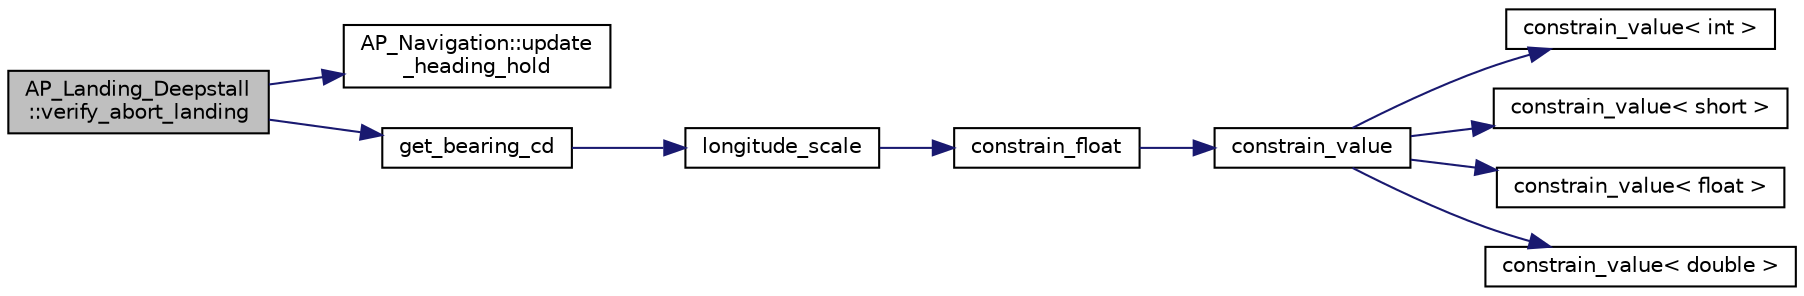 digraph "AP_Landing_Deepstall::verify_abort_landing"
{
 // INTERACTIVE_SVG=YES
  edge [fontname="Helvetica",fontsize="10",labelfontname="Helvetica",labelfontsize="10"];
  node [fontname="Helvetica",fontsize="10",shape=record];
  rankdir="LR";
  Node1 [label="AP_Landing_Deepstall\l::verify_abort_landing",height=0.2,width=0.4,color="black", fillcolor="grey75", style="filled", fontcolor="black"];
  Node1 -> Node2 [color="midnightblue",fontsize="10",style="solid",fontname="Helvetica"];
  Node2 [label="AP_Navigation::update\l_heading_hold",height=0.2,width=0.4,color="black", fillcolor="white", style="filled",URL="$classAP__Navigation.html#a29f135a82c3164fbae1b48bebf5be5a9"];
  Node1 -> Node3 [color="midnightblue",fontsize="10",style="solid",fontname="Helvetica"];
  Node3 [label="get_bearing_cd",height=0.2,width=0.4,color="black", fillcolor="white", style="filled",URL="$location_8cpp.html#a224e7b94333df3a15a18499026474ac9"];
  Node3 -> Node4 [color="midnightblue",fontsize="10",style="solid",fontname="Helvetica"];
  Node4 [label="longitude_scale",height=0.2,width=0.4,color="black", fillcolor="white", style="filled",URL="$location_8cpp.html#ad2368c582f3e0c135e2a74772f4db61a"];
  Node4 -> Node5 [color="midnightblue",fontsize="10",style="solid",fontname="Helvetica"];
  Node5 [label="constrain_float",height=0.2,width=0.4,color="black", fillcolor="white", style="filled",URL="$AP__Math_8h.html#ad525609d9dba6ffa556a0fbf08a3f9b4"];
  Node5 -> Node6 [color="midnightblue",fontsize="10",style="solid",fontname="Helvetica"];
  Node6 [label="constrain_value",height=0.2,width=0.4,color="black", fillcolor="white", style="filled",URL="$AP__Math_8h.html#a20e8f8671c282c69c1954652b6d61585"];
  Node6 -> Node7 [color="midnightblue",fontsize="10",style="solid",fontname="Helvetica"];
  Node7 [label="constrain_value\< int \>",height=0.2,width=0.4,color="black", fillcolor="white", style="filled",URL="$AP__Math_8cpp.html#a37e8e901754cb9c8e53a8e3030c82c50"];
  Node6 -> Node8 [color="midnightblue",fontsize="10",style="solid",fontname="Helvetica"];
  Node8 [label="constrain_value\< short \>",height=0.2,width=0.4,color="black", fillcolor="white", style="filled",URL="$AP__Math_8cpp.html#afdbe107ec1987d318a6347816fbf2b89"];
  Node6 -> Node9 [color="midnightblue",fontsize="10",style="solid",fontname="Helvetica"];
  Node9 [label="constrain_value\< float \>",height=0.2,width=0.4,color="black", fillcolor="white", style="filled",URL="$AP__Math_8cpp.html#ae6c621670c214da687de21d4e3a92587"];
  Node6 -> Node10 [color="midnightblue",fontsize="10",style="solid",fontname="Helvetica"];
  Node10 [label="constrain_value\< double \>",height=0.2,width=0.4,color="black", fillcolor="white", style="filled",URL="$AP__Math_8cpp.html#afe3990b00e9abc43fa97dfaf8e32f5c4"];
}
